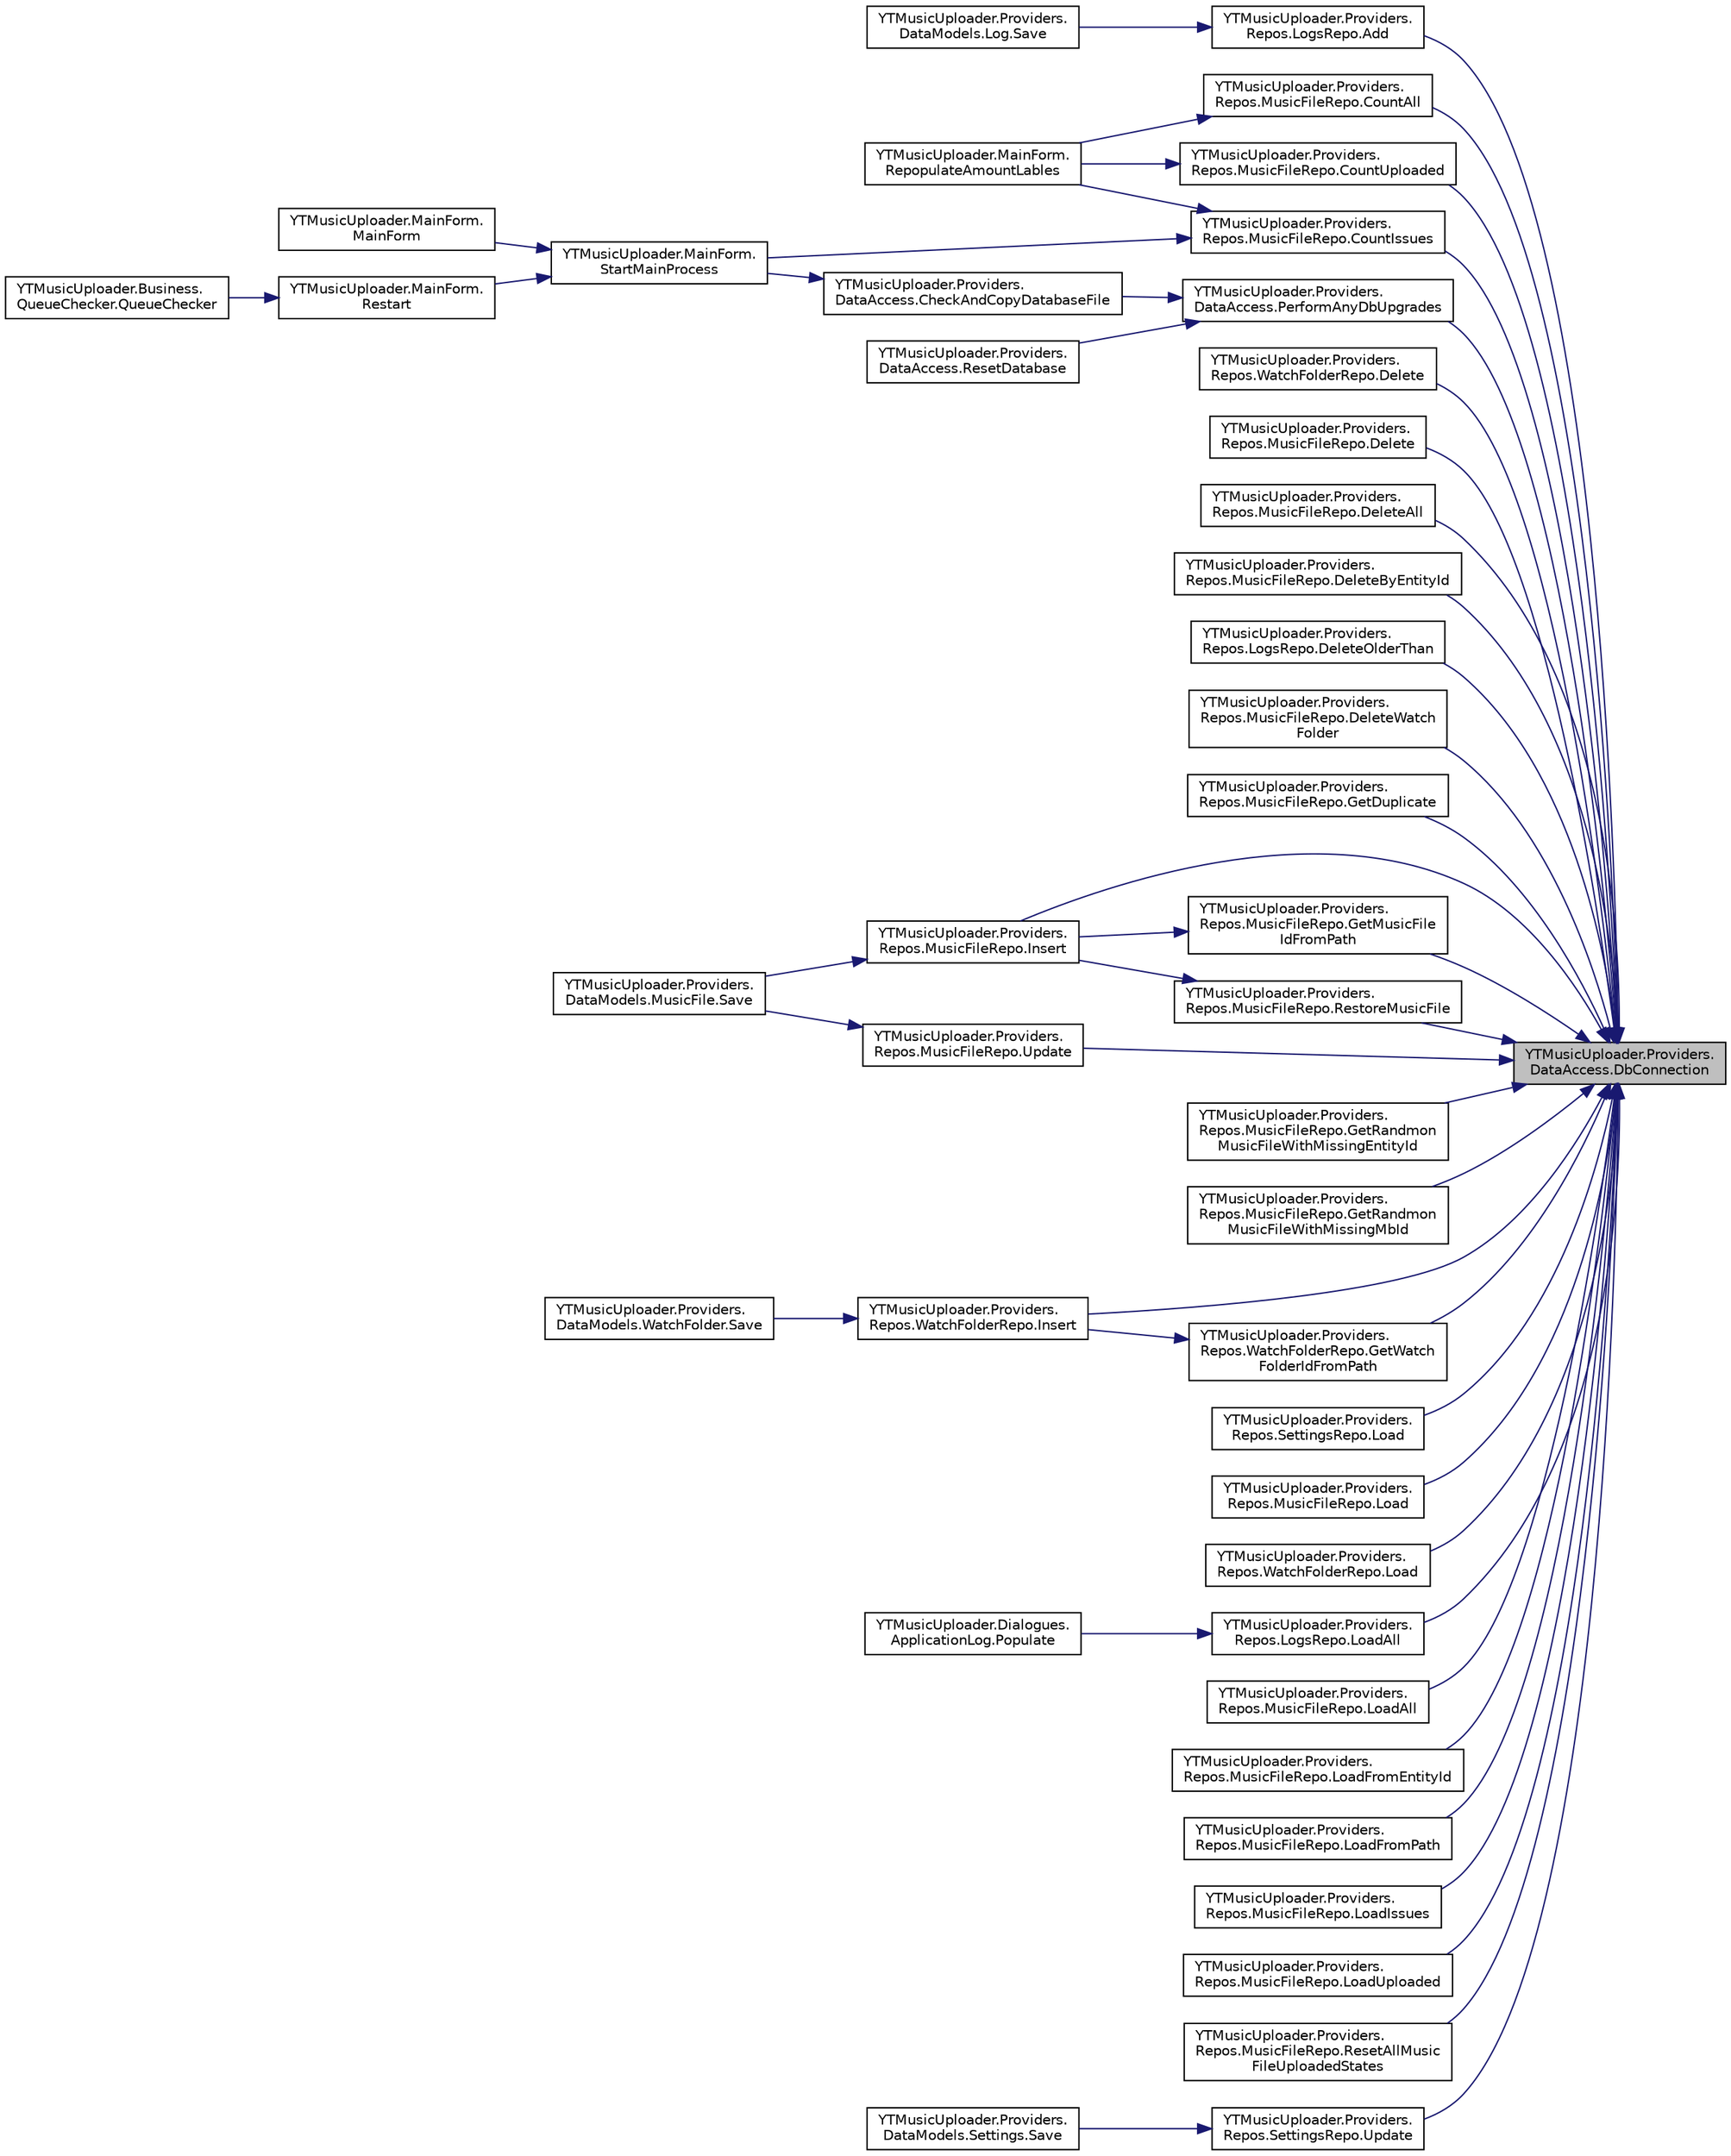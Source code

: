 digraph "YTMusicUploader.Providers.DataAccess.DbConnection"
{
 // LATEX_PDF_SIZE
  edge [fontname="Helvetica",fontsize="10",labelfontname="Helvetica",labelfontsize="10"];
  node [fontname="Helvetica",fontsize="10",shape=record];
  rankdir="RL";
  Node1 [label="YTMusicUploader.Providers.\lDataAccess.DbConnection",height=0.2,width=0.4,color="black", fillcolor="grey75", style="filled", fontcolor="black",tooltip="Create an SQLite connection to the database file in the users AppData path"];
  Node1 -> Node2 [dir="back",color="midnightblue",fontsize="10",style="solid"];
  Node2 [label="YTMusicUploader.Providers.\lRepos.LogsRepo.Add",height=0.2,width=0.4,color="black", fillcolor="white", style="filled",URL="$df/d6a/class_y_t_music_uploader_1_1_providers_1_1_repos_1_1_logs_repo.html#a7467ef5e68e708b160cfd3efac2f5f76",tooltip="Adds the log to the databse"];
  Node2 -> Node3 [dir="back",color="midnightblue",fontsize="10",style="solid"];
  Node3 [label="YTMusicUploader.Providers.\lDataModels.Log.Save",height=0.2,width=0.4,color="black", fillcolor="white", style="filled",URL="$d5/dc7/class_y_t_music_uploader_1_1_providers_1_1_data_models_1_1_log.html#ad5d3bb5eae4d148dfc43511f099cd172",tooltip="Adds to the log to the database"];
  Node1 -> Node4 [dir="back",color="midnightblue",fontsize="10",style="solid"];
  Node4 [label="YTMusicUploader.Providers.\lRepos.MusicFileRepo.CountAll",height=0.2,width=0.4,color="black", fillcolor="white", style="filled",URL="$d1/d9d/class_y_t_music_uploader_1_1_providers_1_1_repos_1_1_music_file_repo.html#a9c12e93c1d64640a6f646161d9f5ea4d",tooltip="Count all non-removed Music File entries"];
  Node4 -> Node5 [dir="back",color="midnightblue",fontsize="10",style="solid"];
  Node5 [label="YTMusicUploader.MainForm.\lRepopulateAmountLables",height=0.2,width=0.4,color="black", fillcolor="white", style="filled",URL="$d0/d66/class_y_t_music_uploader_1_1_main_form.html#adf4d8b09c79a8054031a234f8c4e8d92",tooltip=" "];
  Node1 -> Node6 [dir="back",color="midnightblue",fontsize="10",style="solid"];
  Node6 [label="YTMusicUploader.Providers.\lRepos.MusicFileRepo.CountIssues",height=0.2,width=0.4,color="black", fillcolor="white", style="filled",URL="$d1/d9d/class_y_t_music_uploader_1_1_providers_1_1_repos_1_1_music_file_repo.html#a799073d452dba59c8412e483f124eb73",tooltip="Count all non-removed Music File entries that have upload errors"];
  Node6 -> Node5 [dir="back",color="midnightblue",fontsize="10",style="solid"];
  Node6 -> Node7 [dir="back",color="midnightblue",fontsize="10",style="solid"];
  Node7 [label="YTMusicUploader.MainForm.\lStartMainProcess",height=0.2,width=0.4,color="black", fillcolor="white", style="filled",URL="$d0/d66/class_y_t_music_uploader_1_1_main_form.html#ae262cc9d9873fca34d4a8d275b62d723",tooltip=" "];
  Node7 -> Node8 [dir="back",color="midnightblue",fontsize="10",style="solid"];
  Node8 [label="YTMusicUploader.MainForm.\lMainForm",height=0.2,width=0.4,color="black", fillcolor="white", style="filled",URL="$d0/d66/class_y_t_music_uploader_1_1_main_form.html#a9309010a8febf37f5df1113725ecc3b9",tooltip=" "];
  Node7 -> Node9 [dir="back",color="midnightblue",fontsize="10",style="solid"];
  Node9 [label="YTMusicUploader.MainForm.\lRestart",height=0.2,width=0.4,color="black", fillcolor="white", style="filled",URL="$d0/d66/class_y_t_music_uploader_1_1_main_form.html#ad49bcebfe92cf336cecefee2c73a1883",tooltip=" "];
  Node9 -> Node10 [dir="back",color="midnightblue",fontsize="10",style="solid"];
  Node10 [label="YTMusicUploader.Business.\lQueueChecker.QueueChecker",height=0.2,width=0.4,color="black", fillcolor="white", style="filled",URL="$df/d9e/class_y_t_music_uploader_1_1_business_1_1_queue_checker.html#a7885cfe006bfd9ba1db28e65ec3e81bf",tooltip=" "];
  Node1 -> Node11 [dir="back",color="midnightblue",fontsize="10",style="solid"];
  Node11 [label="YTMusicUploader.Providers.\lRepos.MusicFileRepo.CountUploaded",height=0.2,width=0.4,color="black", fillcolor="white", style="filled",URL="$d1/d9d/class_y_t_music_uploader_1_1_providers_1_1_repos_1_1_music_file_repo.html#a1904d56d0e45d79eba50da29d65ad219",tooltip="Count all non-removed Music File entries with upload success"];
  Node11 -> Node5 [dir="back",color="midnightblue",fontsize="10",style="solid"];
  Node1 -> Node12 [dir="back",color="midnightblue",fontsize="10",style="solid"];
  Node12 [label="YTMusicUploader.Providers.\lRepos.WatchFolderRepo.Delete",height=0.2,width=0.4,color="black", fillcolor="white", style="filled",URL="$de/ddb/class_y_t_music_uploader_1_1_providers_1_1_repos_1_1_watch_folder_repo.html#a7e87eb13681b23a62f268d45295e9311",tooltip="Deletes a library Watch Folder entry from the database of a given WatchFolder database ID"];
  Node1 -> Node13 [dir="back",color="midnightblue",fontsize="10",style="solid"];
  Node13 [label="YTMusicUploader.Providers.\lRepos.MusicFileRepo.Delete",height=0.2,width=0.4,color="black", fillcolor="white", style="filled",URL="$d1/d9d/class_y_t_music_uploader_1_1_providers_1_1_repos_1_1_music_file_repo.html#a4dba4edf26d86fbec4abed0e5a1652d0",tooltip="Delete or destroyed a Music File entry from the database (delete in the case of a Music File is to se..."];
  Node1 -> Node14 [dir="back",color="midnightblue",fontsize="10",style="solid"];
  Node14 [label="YTMusicUploader.Providers.\lRepos.MusicFileRepo.DeleteAll",height=0.2,width=0.4,color="black", fillcolor="white", style="filled",URL="$d1/d9d/class_y_t_music_uploader_1_1_providers_1_1_repos_1_1_music_file_repo.html#a73f58bd09067c3085ddf57553cc5a240",tooltip="Deletes all Music File entries from the database"];
  Node1 -> Node15 [dir="back",color="midnightblue",fontsize="10",style="solid"];
  Node15 [label="YTMusicUploader.Providers.\lRepos.MusicFileRepo.DeleteByEntityId",height=0.2,width=0.4,color="black", fillcolor="white", style="filled",URL="$d1/d9d/class_y_t_music_uploader_1_1_providers_1_1_repos_1_1_music_file_repo.html#adda3fbe08e12af479c3fb80de3c66568",tooltip="Destroy a Music File entry from the database via it's YT Music EntityId"];
  Node1 -> Node16 [dir="back",color="midnightblue",fontsize="10",style="solid"];
  Node16 [label="YTMusicUploader.Providers.\lRepos.LogsRepo.DeleteOlderThan",height=0.2,width=0.4,color="black", fillcolor="white", style="filled",URL="$df/d6a/class_y_t_music_uploader_1_1_providers_1_1_repos_1_1_logs_repo.html#abad6b4c98cebf46a2b12bb9324354e4b",tooltip="Deletes logs older than a particular date from the databae"];
  Node1 -> Node17 [dir="back",color="midnightblue",fontsize="10",style="solid"];
  Node17 [label="YTMusicUploader.Providers.\lRepos.MusicFileRepo.DeleteWatch\lFolder",height=0.2,width=0.4,color="black", fillcolor="white", style="filled",URL="$d1/d9d/class_y_t_music_uploader_1_1_providers_1_1_repos_1_1_music_file_repo.html#a0cb6e5cbf85b9568b1d66f37e4ce0eca",tooltip="Performs a bulk delete of Music File entries who's path starts with a certain file path...."];
  Node1 -> Node18 [dir="back",color="midnightblue",fontsize="10",style="solid"];
  Node18 [label="YTMusicUploader.Providers.\lRepos.MusicFileRepo.GetDuplicate",height=0.2,width=0.4,color="black", fillcolor="white", style="filled",URL="$d1/d9d/class_y_t_music_uploader_1_1_providers_1_1_repos_1_1_music_file_repo.html#a1c9cb64300bd688e1d751ec5720dd216",tooltip="Load single MusicFile object by hash and from the database that doesn't match the given path (i...."];
  Node1 -> Node19 [dir="back",color="midnightblue",fontsize="10",style="solid"];
  Node19 [label="YTMusicUploader.Providers.\lRepos.MusicFileRepo.GetMusicFile\lIdFromPath",height=0.2,width=0.4,color="black", fillcolor="white", style="filled",URL="$d1/d9d/class_y_t_music_uploader_1_1_providers_1_1_repos_1_1_music_file_repo.html#a6b28e8ade807403313478427a669d81b",tooltip="Returns the database ID of the music file by a give file path"];
  Node19 -> Node20 [dir="back",color="midnightblue",fontsize="10",style="solid"];
  Node20 [label="YTMusicUploader.Providers.\lRepos.MusicFileRepo.Insert",height=0.2,width=0.4,color="black", fillcolor="white", style="filled",URL="$d1/d9d/class_y_t_music_uploader_1_1_providers_1_1_repos_1_1_music_file_repo.html#a2157133d88ff435ce8873f4b4aa369f1",tooltip="Inserts a Music File entry into the database. If the entry already exists, but is flagged as 'removed..."];
  Node20 -> Node21 [dir="back",color="midnightblue",fontsize="10",style="solid"];
  Node21 [label="YTMusicUploader.Providers.\lDataModels.MusicFile.Save",height=0.2,width=0.4,color="black", fillcolor="white", style="filled",URL="$df/d9a/class_y_t_music_uploader_1_1_providers_1_1_data_models_1_1_music_file.html#a6d852cd37ed75db01fb143d2bebc0244",tooltip="Insert or update the database"];
  Node1 -> Node22 [dir="back",color="midnightblue",fontsize="10",style="solid"];
  Node22 [label="YTMusicUploader.Providers.\lRepos.MusicFileRepo.GetRandmon\lMusicFileWithMissingEntityId",height=0.2,width=0.4,color="black", fillcolor="white", style="filled",URL="$d1/d9d/class_y_t_music_uploader_1_1_providers_1_1_repos_1_1_music_file_repo.html#a7030a19fb0ec9cc8c75ab7ef6019c36f",tooltip="Gets a random music file from the database that's been uploaded but has a missing the YouTube Music e..."];
  Node1 -> Node23 [dir="back",color="midnightblue",fontsize="10",style="solid"];
  Node23 [label="YTMusicUploader.Providers.\lRepos.MusicFileRepo.GetRandmon\lMusicFileWithMissingMbId",height=0.2,width=0.4,color="black", fillcolor="white", style="filled",URL="$d1/d9d/class_y_t_music_uploader_1_1_providers_1_1_repos_1_1_music_file_repo.html#a8bf14ba9910311720ffcf6c9a1a429fd",tooltip="Gets a random music file from the database that's been uploaded but has a missing MbId for the purpos..."];
  Node1 -> Node24 [dir="back",color="midnightblue",fontsize="10",style="solid"];
  Node24 [label="YTMusicUploader.Providers.\lRepos.WatchFolderRepo.GetWatch\lFolderIdFromPath",height=0.2,width=0.4,color="black", fillcolor="white", style="filled",URL="$de/ddb/class_y_t_music_uploader_1_1_providers_1_1_repos_1_1_watch_folder_repo.html#ad7233cac0a66364b1f41eac7249f43ed",tooltip="Returns the database ID of the library watch folder from a given full directory path"];
  Node24 -> Node25 [dir="back",color="midnightblue",fontsize="10",style="solid"];
  Node25 [label="YTMusicUploader.Providers.\lRepos.WatchFolderRepo.Insert",height=0.2,width=0.4,color="black", fillcolor="white", style="filled",URL="$de/ddb/class_y_t_music_uploader_1_1_providers_1_1_repos_1_1_watch_folder_repo.html#a1f9227c99b942929b14102f873c9da2a",tooltip="Inserts a library Watch Folder entry into the database from the fields of a WatchFolder model object"];
  Node25 -> Node26 [dir="back",color="midnightblue",fontsize="10",style="solid"];
  Node26 [label="YTMusicUploader.Providers.\lDataModels.WatchFolder.Save",height=0.2,width=0.4,color="black", fillcolor="white", style="filled",URL="$d2/d8f/class_y_t_music_uploader_1_1_providers_1_1_data_models_1_1_watch_folder.html#a22bddb4f7cd608a26adc32cf23e98e52",tooltip="Insert into the database"];
  Node1 -> Node25 [dir="back",color="midnightblue",fontsize="10",style="solid"];
  Node1 -> Node20 [dir="back",color="midnightblue",fontsize="10",style="solid"];
  Node1 -> Node27 [dir="back",color="midnightblue",fontsize="10",style="solid"];
  Node27 [label="YTMusicUploader.Providers.\lRepos.SettingsRepo.Load",height=0.2,width=0.4,color="black", fillcolor="white", style="filled",URL="$d5/dcc/class_y_t_music_uploader_1_1_providers_1_1_repos_1_1_settings_repo.html#a1225233e12f57aafdf4730f2e38d748d",tooltip="Loads the application settings data from the database"];
  Node1 -> Node28 [dir="back",color="midnightblue",fontsize="10",style="solid"];
  Node28 [label="YTMusicUploader.Providers.\lRepos.MusicFileRepo.Load",height=0.2,width=0.4,color="black", fillcolor="white", style="filled",URL="$d1/d9d/class_y_t_music_uploader_1_1_providers_1_1_repos_1_1_music_file_repo.html#af96c85bc0698ec0a576deb97e81084d1",tooltip="Load single MusicFile object by ID from the database"];
  Node1 -> Node29 [dir="back",color="midnightblue",fontsize="10",style="solid"];
  Node29 [label="YTMusicUploader.Providers.\lRepos.WatchFolderRepo.Load",height=0.2,width=0.4,color="black", fillcolor="white", style="filled",URL="$de/ddb/class_y_t_music_uploader_1_1_providers_1_1_repos_1_1_watch_folder_repo.html#ac18f0d293fb211f7050912a9686990a0",tooltip="Loads a list of library watch folders from the database"];
  Node1 -> Node30 [dir="back",color="midnightblue",fontsize="10",style="solid"];
  Node30 [label="YTMusicUploader.Providers.\lRepos.LogsRepo.LoadAll",height=0.2,width=0.4,color="black", fillcolor="white", style="filled",URL="$df/d6a/class_y_t_music_uploader_1_1_providers_1_1_repos_1_1_logs_repo.html#a29ef174ab2247fad12d438943965208a",tooltip="Loads all logs from the databse"];
  Node30 -> Node31 [dir="back",color="midnightblue",fontsize="10",style="solid"];
  Node31 [label="YTMusicUploader.Dialogues.\lApplicationLog.Populate",height=0.2,width=0.4,color="black", fillcolor="white", style="filled",URL="$d5/dfb/class_y_t_music_uploader_1_1_dialogues_1_1_application_log.html#ab813c98ea2807a8d0fdc6e3b22d6d6a7",tooltip="Populates the DataGridView control with data."];
  Node1 -> Node32 [dir="back",color="midnightblue",fontsize="10",style="solid"];
  Node32 [label="YTMusicUploader.Providers.\lRepos.MusicFileRepo.LoadAll",height=0.2,width=0.4,color="black", fillcolor="white", style="filled",URL="$d1/d9d/class_y_t_music_uploader_1_1_providers_1_1_repos_1_1_music_file_repo.html#a39d2da3fb475240cc9bedef41b3375b9",tooltip="Loads a list of all MusicFiles objects with optional filter or order by criteria"];
  Node1 -> Node33 [dir="back",color="midnightblue",fontsize="10",style="solid"];
  Node33 [label="YTMusicUploader.Providers.\lRepos.MusicFileRepo.LoadFromEntityId",height=0.2,width=0.4,color="black", fillcolor="white", style="filled",URL="$d1/d9d/class_y_t_music_uploader_1_1_providers_1_1_repos_1_1_music_file_repo.html#acc49580059eeddb6f118ea581ec2fede",tooltip=" "];
  Node1 -> Node34 [dir="back",color="midnightblue",fontsize="10",style="solid"];
  Node34 [label="YTMusicUploader.Providers.\lRepos.MusicFileRepo.LoadFromPath",height=0.2,width=0.4,color="black", fillcolor="white", style="filled",URL="$d1/d9d/class_y_t_music_uploader_1_1_providers_1_1_repos_1_1_music_file_repo.html#a3159a3199de8d365fe9da29ffd3997ba",tooltip="Load single MusicFile object by file path from the database"];
  Node1 -> Node35 [dir="back",color="midnightblue",fontsize="10",style="solid"];
  Node35 [label="YTMusicUploader.Providers.\lRepos.MusicFileRepo.LoadIssues",height=0.2,width=0.4,color="black", fillcolor="white", style="filled",URL="$d1/d9d/class_y_t_music_uploader_1_1_providers_1_1_repos_1_1_music_file_repo.html#a1332e55e11b634ee3814a7946aec8ca1",tooltip="Loads a list of MusicFile objects with upload errors"];
  Node1 -> Node36 [dir="back",color="midnightblue",fontsize="10",style="solid"];
  Node36 [label="YTMusicUploader.Providers.\lRepos.MusicFileRepo.LoadUploaded",height=0.2,width=0.4,color="black", fillcolor="white", style="filled",URL="$d1/d9d/class_y_t_music_uploader_1_1_providers_1_1_repos_1_1_music_file_repo.html#a400b2cfc689853d8b597700f32fd673e",tooltip="Loads a list of MusicFile objects with a successful upload"];
  Node1 -> Node37 [dir="back",color="midnightblue",fontsize="10",style="solid"];
  Node37 [label="YTMusicUploader.Providers.\lDataAccess.PerformAnyDbUpgrades",height=0.2,width=0.4,color="black", fillcolor="white", style="filled",URL="$d7/d1f/class_y_t_music_uploader_1_1_providers_1_1_data_access.html#a777fee8af9abfbafeb10f09327101e08",tooltip="Runs on form load to ensure the database schema is at the latest version following an application upg..."];
  Node37 -> Node38 [dir="back",color="midnightblue",fontsize="10",style="solid"];
  Node38 [label="YTMusicUploader.Providers.\lDataAccess.CheckAndCopyDatabaseFile",height=0.2,width=0.4,color="black", fillcolor="white", style="filled",URL="$d7/d1f/class_y_t_music_uploader_1_1_providers_1_1_data_access.html#a0f9bb7c069a72090c6f86048509fa343",tooltip="Checks if the database file is present in the users AppData path. If it's not present it will copy ov..."];
  Node38 -> Node7 [dir="back",color="midnightblue",fontsize="10",style="solid"];
  Node37 -> Node39 [dir="back",color="midnightblue",fontsize="10",style="solid"];
  Node39 [label="YTMusicUploader.Providers.\lDataAccess.ResetDatabase",height=0.2,width=0.4,color="black", fillcolor="white", style="filled",URL="$d7/d1f/class_y_t_music_uploader_1_1_providers_1_1_data_access.html#a382ab3bb9ef5c28ed9d0ee09cf5a9573",tooltip="Delete the app data database (user's database)"];
  Node1 -> Node40 [dir="back",color="midnightblue",fontsize="10",style="solid"];
  Node40 [label="YTMusicUploader.Providers.\lRepos.MusicFileRepo.ResetAllMusic\lFileUploadedStates",height=0.2,width=0.4,color="black", fillcolor="white", style="filled",URL="$d1/d9d/class_y_t_music_uploader_1_1_providers_1_1_repos_1_1_music_file_repo.html#a20a591fdd0fb5b5b338af5f0290653f1",tooltip="Reset all music file entry uploaded states"];
  Node1 -> Node41 [dir="back",color="midnightblue",fontsize="10",style="solid"];
  Node41 [label="YTMusicUploader.Providers.\lRepos.MusicFileRepo.RestoreMusicFile",height=0.2,width=0.4,color="black", fillcolor="white", style="filled",URL="$d1/d9d/class_y_t_music_uploader_1_1_providers_1_1_repos_1_1_music_file_repo.html#a0f999df69e05c29e3f1b9233e30c5b63",tooltip="Sets the 'removed' flag to false"];
  Node41 -> Node20 [dir="back",color="midnightblue",fontsize="10",style="solid"];
  Node1 -> Node42 [dir="back",color="midnightblue",fontsize="10",style="solid"];
  Node42 [label="YTMusicUploader.Providers.\lRepos.SettingsRepo.Update",height=0.2,width=0.4,color="black", fillcolor="white", style="filled",URL="$d5/dcc/class_y_t_music_uploader_1_1_providers_1_1_repos_1_1_settings_repo.html#a4653aa2d8126b9dc3b27727461a9f33c",tooltip="Updates the application settings data in the database"];
  Node42 -> Node43 [dir="back",color="midnightblue",fontsize="10",style="solid"];
  Node43 [label="YTMusicUploader.Providers.\lDataModels.Settings.Save",height=0.2,width=0.4,color="black", fillcolor="white", style="filled",URL="$dc/d52/class_y_t_music_uploader_1_1_providers_1_1_data_models_1_1_settings.html#ab33bdedd86bfc9f3b4cb5f87f4ffccbd",tooltip="Updates the database"];
  Node1 -> Node44 [dir="back",color="midnightblue",fontsize="10",style="solid"];
  Node44 [label="YTMusicUploader.Providers.\lRepos.MusicFileRepo.Update",height=0.2,width=0.4,color="black", fillcolor="white", style="filled",URL="$d1/d9d/class_y_t_music_uploader_1_1_providers_1_1_repos_1_1_music_file_repo.html#a30164946b3b505acdde6df9cd2393015",tooltip="Updates the Music File entry in the database with the fields of the given MusicFile object"];
  Node44 -> Node21 [dir="back",color="midnightblue",fontsize="10",style="solid"];
}
